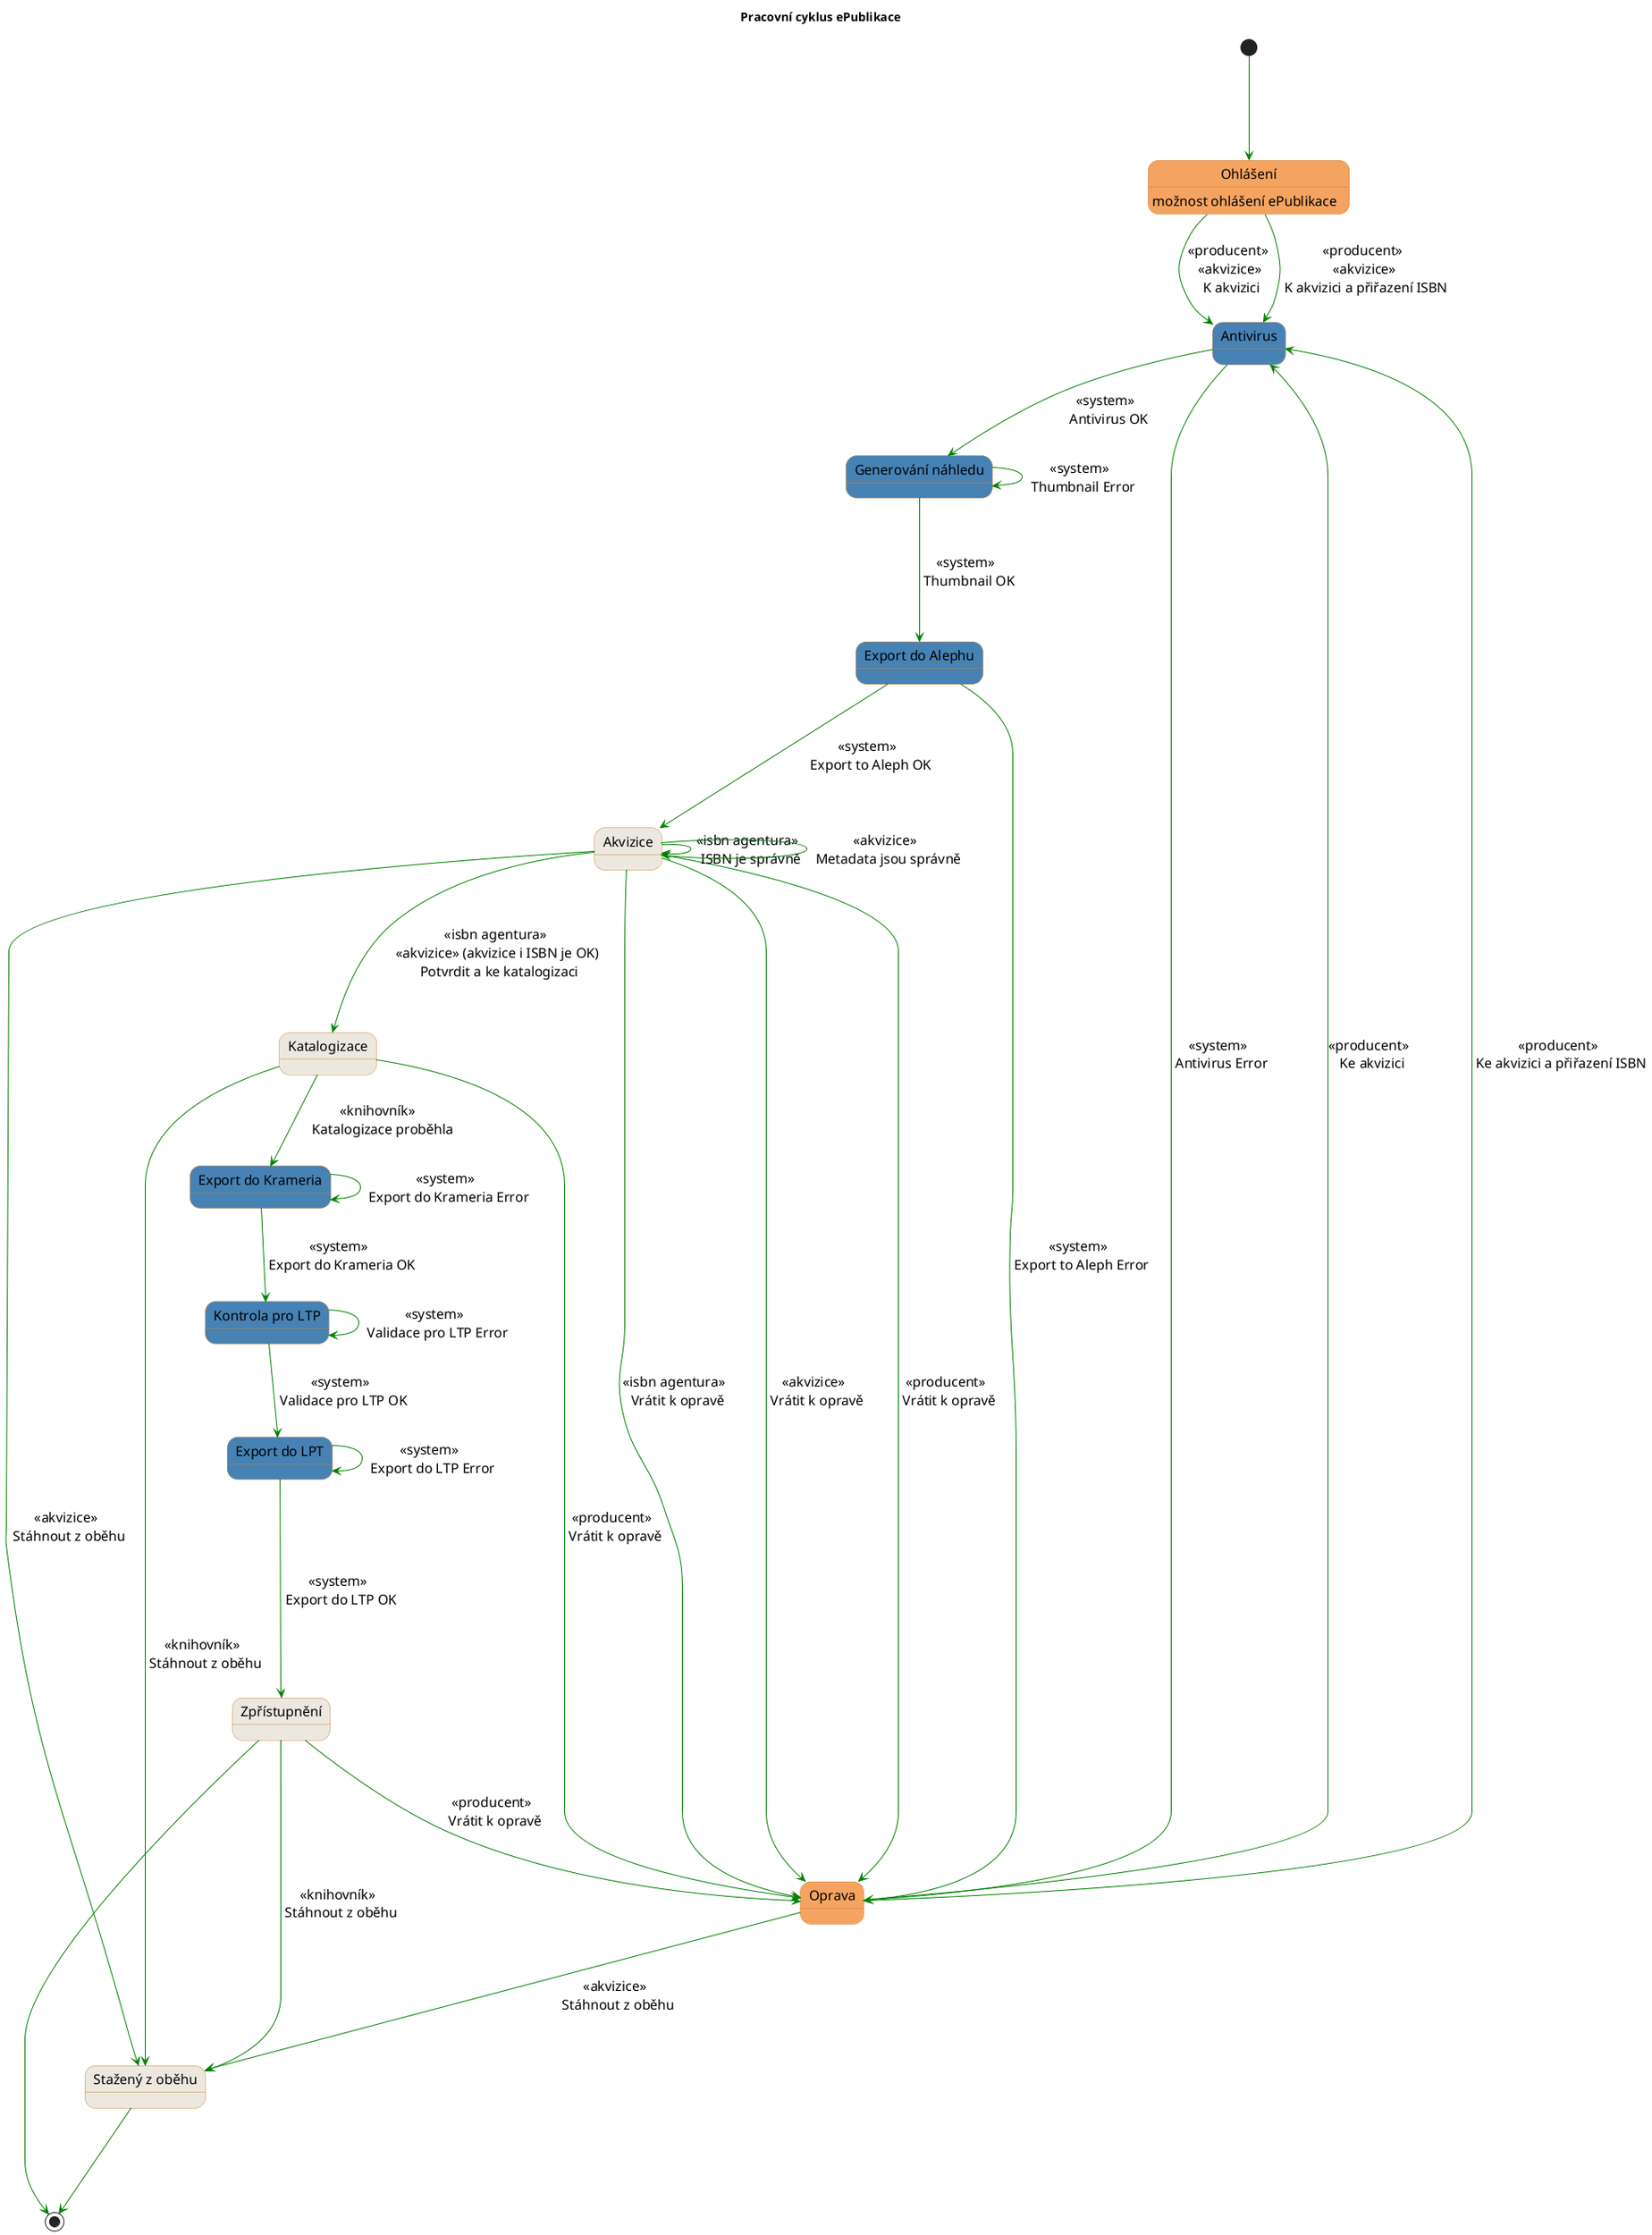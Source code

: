 @startuml
title <b>Pracovní cyklus ePublikace</b>
skinparam DefaultFontSize 16pt

skinparam state {
  StartColor MediumBlue
  EndColor MediumBlue
  BackgroundColor Peru
  BackgroundColor<< Begin >> Olive
  BorderColor Peru
  FontName Impact
  ArrowColor Green
}

state "Ohlášení" as declaration #SandyBrown
declaration : možnost ohlášení ePublikace

state "Akvizice" as acquisition #ECE8DF
state "Katalogizace" as catalogization #ECE8DF
state "Zpřístupnění" as accessing #ECE8DF
state "Oprava" as declarationWithError #SandyBrown
state "Generování náhledu" as thumbnailGenerating #SteelBlue
state "Export do Alephu" as exportToAleph #SteelBlue
state "Antivirus" as antivirus #SteelBlue
state "Export do Krameria" as exportToKramerius #SteelBlue
state "Export do LPT" as exportToLTP #SteelBlue
state "Kontrola pro LTP" as validationForLTP #SteelBlue
state "Stažený z oběhu" as withdrawn #ECE8DF

[*] ---> declaration

declaration --> antivirus : << producent >> \n << akvizice >> \n K akvizici
declaration --> antivirus : << producent >> \n << akvizice >> \n K akvizici a přiřazení ISBN

antivirus --> thumbnailGenerating : << system >> \n Antivirus OK
antivirus --> declarationWithError : << system >> \n Antivirus Error

thumbnailGenerating ---> exportToAleph : << system >> \n Thumbnail OK
thumbnailGenerating ---> thumbnailGenerating : << system >> \n Thumbnail Error

exportToAleph ---> acquisition : << system >> \n Export to Aleph OK
exportToAleph --> declarationWithError : << system >> \n Export to Aleph Error

acquisition ---> declarationWithError : << isbn agentura >> \n Vrátit k opravě
acquisition ---> declarationWithError : << akvizice >> \n Vrátit k opravě
acquisition ---> acquisition : << isbn agentura >> \n ISBN je správně
acquisition ---> acquisition : << akvizice >> \n Metadata jsou správně
acquisition ---> catalogization : << isbn agentura >> \n << akvizice >> (akvizice i ISBN je OK) \n Potvrdit a ke katalogizaci
acquisition ---> declarationWithError : << producent >> \n Vrátit k opravě
acquisition ---> withdrawn : << akvizice >> \n Stáhnout z oběhu

declarationWithError ---> antivirus : << producent >> \n Ke akvizici
declarationWithError ---> antivirus : << producent >> \n Ke akvizici a přiřazení ISBN
declarationWithError ---> withdrawn : << akvizice >> \n Stáhnout z oběhu

catalogization --> exportToKramerius : << knihovník >> \n  Katalogizace proběhla
catalogization --> declarationWithError : << producent >> \n Vrátit k opravě
catalogization ---> withdrawn : << knihovník >> \n Stáhnout z oběhu

exportToKramerius --> validationForLTP : << system >> \n Export do Krameria OK
exportToKramerius --> exportToKramerius : << system >> \n Export do Krameria Error

validationForLTP --> exportToLTP : << system >> \n Validace pro LTP OK
validationForLTP --> validationForLTP : << system >> \n Validace pro LTP Error

exportToLTP ---> accessing : << system >> \n Export do LTP OK
exportToLTP ---> exportToLTP : << system >> \n Export do LTP Error

accessing ---> declarationWithError : << producent >> \n Vrátit k opravě
accessing ---> withdrawn : << knihovník >> \n Stáhnout z oběhu

accessing ---> [*]
withdrawn ---> [*]

@enduml
